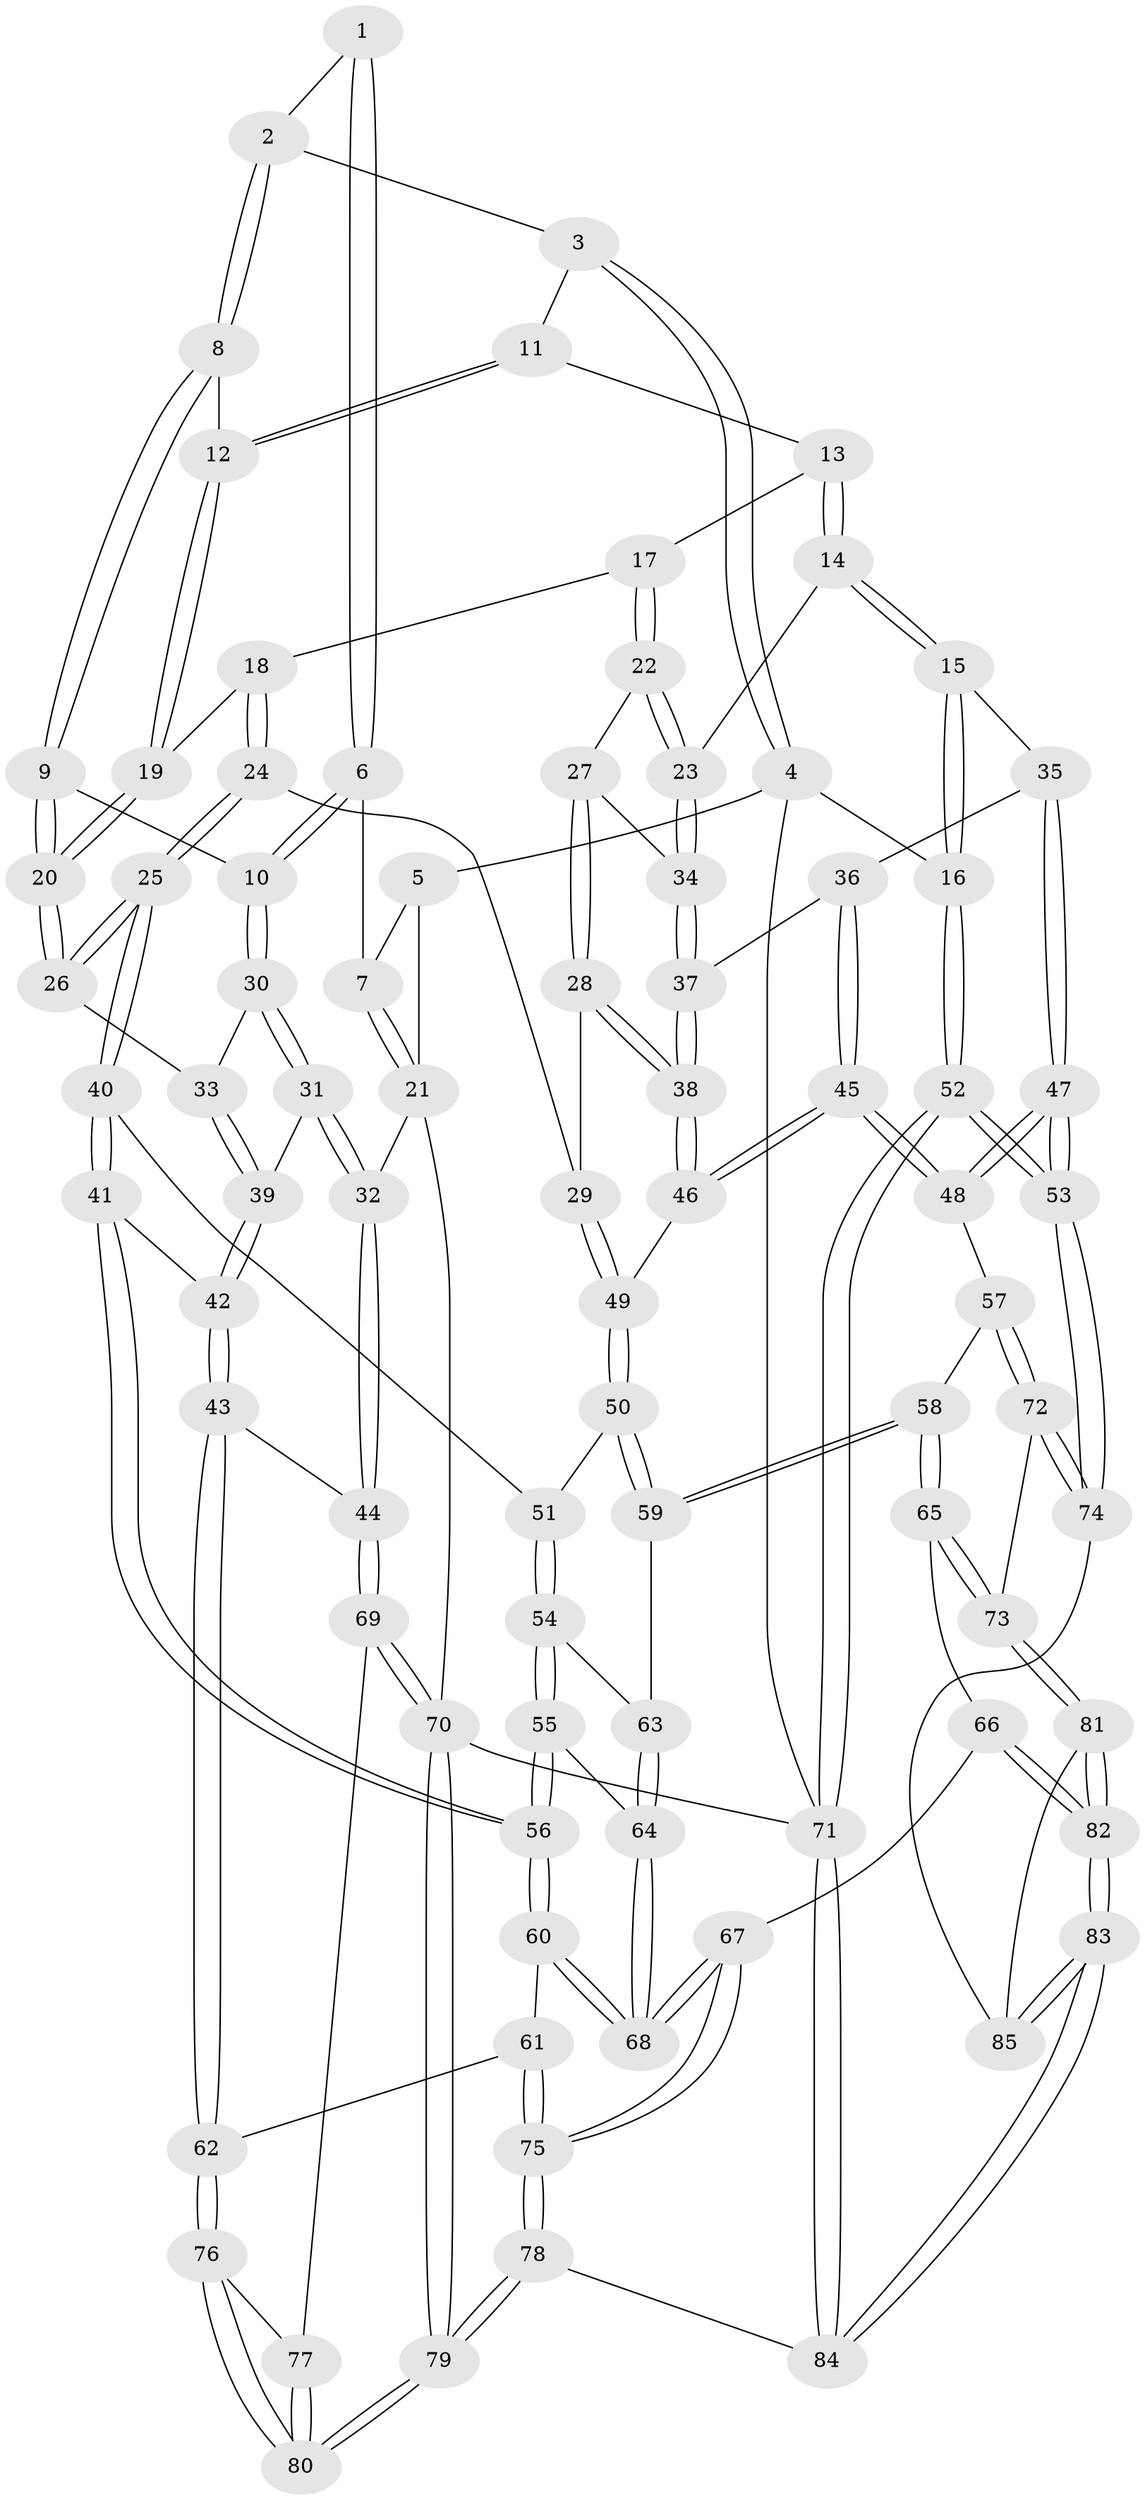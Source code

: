 // coarse degree distribution, {3: 0.1016949152542373, 4: 0.4406779661016949, 5: 0.4067796610169492, 2: 0.01694915254237288, 6: 0.03389830508474576}
// Generated by graph-tools (version 1.1) at 2025/24/03/03/25 07:24:40]
// undirected, 85 vertices, 209 edges
graph export_dot {
graph [start="1"]
  node [color=gray90,style=filled];
  1 [pos="+0.4286319995433108+0"];
  2 [pos="+0.4721572922133817+0"];
  3 [pos="+0.6757691351279934+0"];
  4 [pos="+1+0"];
  5 [pos="+0.25137126568705964+0"];
  6 [pos="+0.2904361923069516+0.24466129633987677"];
  7 [pos="+0.14400109582806567+0.14158931688429197"];
  8 [pos="+0.4497530070836734+0.1671154211971832"];
  9 [pos="+0.41764600227652854+0.24597942391879019"];
  10 [pos="+0.2969530914204879+0.2588938122024788"];
  11 [pos="+0.6821918251211652+0"];
  12 [pos="+0.531441935635897+0.21676483794182205"];
  13 [pos="+0.6825533248758466+0"];
  14 [pos="+1+0.28184882889612123"];
  15 [pos="+1+0.2673996167985026"];
  16 [pos="+1+0.2507949857651139"];
  17 [pos="+0.6987867219260333+0.2183546146759755"];
  18 [pos="+0.6625611301499301+0.2547422419929078"];
  19 [pos="+0.5367592238222441+0.28264843395038597"];
  20 [pos="+0.4957325561852492+0.318112117081346"];
  21 [pos="+0+0.33279841394278104"];
  22 [pos="+0.7465951279493384+0.2571761272153059"];
  23 [pos="+0.9762693376852009+0.3000741986220382"];
  24 [pos="+0.6321947439952927+0.44871680131788283"];
  25 [pos="+0.5739738969018269+0.4614480700323971"];
  26 [pos="+0.4932688390395011+0.3896520288449319"];
  27 [pos="+0.7564890236209262+0.39786859995260954"];
  28 [pos="+0.7011409189152528+0.46124717695578926"];
  29 [pos="+0.6862129847781885+0.4631095755641284"];
  30 [pos="+0.2969362798767286+0.25895540291607955"];
  31 [pos="+0.1681101543719756+0.41821996973822356"];
  32 [pos="+0+0.5203200291366714"];
  33 [pos="+0.3986044520378644+0.41814291568573303"];
  34 [pos="+0.9023980153558985+0.3837705272793282"];
  35 [pos="+0.963609721937958+0.5045398019993758"];
  36 [pos="+0.9041296880912347+0.5140715038403723"];
  37 [pos="+0.887097012896006+0.44523314481711357"];
  38 [pos="+0.768274265481635+0.5037711954339028"];
  39 [pos="+0.37034521027314127+0.449913917472965"];
  40 [pos="+0.5358577588326137+0.5626498620990849"];
  41 [pos="+0.410124848518939+0.6114151292049519"];
  42 [pos="+0.3759831080722685+0.6006047763224616"];
  43 [pos="+0.1519632186431507+0.6787053283266671"];
  44 [pos="+0+0.6086911573954088"];
  45 [pos="+0.8778021333536977+0.6441056709941506"];
  46 [pos="+0.8306330614205865+0.6161686175314144"];
  47 [pos="+1+0.7449313238946949"];
  48 [pos="+0.8785104117764982+0.6451765086980553"];
  49 [pos="+0.6899724586032224+0.6274131158757564"];
  50 [pos="+0.6608413133217255+0.6528205242114881"];
  51 [pos="+0.590141249209006+0.6325597849326328"];
  52 [pos="+1+0.7508210095705646"];
  53 [pos="+1+0.7514100722840494"];
  54 [pos="+0.5388287677488826+0.7358214032833799"];
  55 [pos="+0.5173576444947287+0.7548274151012613"];
  56 [pos="+0.4734779674822527+0.7688640612476701"];
  57 [pos="+0.77123266842985+0.7722824418434108"];
  58 [pos="+0.7452727554991839+0.7687084861441613"];
  59 [pos="+0.6828615508280047+0.7369552082030191"];
  60 [pos="+0.44889801424400644+0.8174864292327382"];
  61 [pos="+0.44169943838322023+0.8243833312899601"];
  62 [pos="+0.2614952063575571+0.825612063573723"];
  63 [pos="+0.6696053610833922+0.745425874124084"];
  64 [pos="+0.6172579154124285+0.81627681914958"];
  65 [pos="+0.6408183103292684+0.9030784422947774"];
  66 [pos="+0.6356069386910739+0.9048943990809875"];
  67 [pos="+0.630573632668315+0.9047616792869618"];
  68 [pos="+0.6216121249296179+0.8892261644704472"];
  69 [pos="+0+0.796328388457055"];
  70 [pos="+0+1"];
  71 [pos="+1+1"];
  72 [pos="+0.7815192719131566+0.7956709712568003"];
  73 [pos="+0.8186561301149832+0.902432987386823"];
  74 [pos="+1+0.7890940746099955"];
  75 [pos="+0.4868779158907626+1"];
  76 [pos="+0.25534199741093466+0.9208606619707588"];
  77 [pos="+0.10442443104721894+0.9242639829034818"];
  78 [pos="+0.45489592352753616+1"];
  79 [pos="+0.29081825068828054+1"];
  80 [pos="+0.2750252994000925+1"];
  81 [pos="+0.8290764174622813+0.9128985089310557"];
  82 [pos="+0.8223338567072718+1"];
  83 [pos="+0.829478513215558+1"];
  84 [pos="+0.8296400983056901+1"];
  85 [pos="+1+0.8029017548499763"];
  1 -- 2;
  1 -- 6;
  1 -- 6;
  2 -- 3;
  2 -- 8;
  2 -- 8;
  3 -- 4;
  3 -- 4;
  3 -- 11;
  4 -- 5;
  4 -- 16;
  4 -- 71;
  5 -- 7;
  5 -- 21;
  6 -- 7;
  6 -- 10;
  6 -- 10;
  7 -- 21;
  7 -- 21;
  8 -- 9;
  8 -- 9;
  8 -- 12;
  9 -- 10;
  9 -- 20;
  9 -- 20;
  10 -- 30;
  10 -- 30;
  11 -- 12;
  11 -- 12;
  11 -- 13;
  12 -- 19;
  12 -- 19;
  13 -- 14;
  13 -- 14;
  13 -- 17;
  14 -- 15;
  14 -- 15;
  14 -- 23;
  15 -- 16;
  15 -- 16;
  15 -- 35;
  16 -- 52;
  16 -- 52;
  17 -- 18;
  17 -- 22;
  17 -- 22;
  18 -- 19;
  18 -- 24;
  18 -- 24;
  19 -- 20;
  19 -- 20;
  20 -- 26;
  20 -- 26;
  21 -- 32;
  21 -- 70;
  22 -- 23;
  22 -- 23;
  22 -- 27;
  23 -- 34;
  23 -- 34;
  24 -- 25;
  24 -- 25;
  24 -- 29;
  25 -- 26;
  25 -- 26;
  25 -- 40;
  25 -- 40;
  26 -- 33;
  27 -- 28;
  27 -- 28;
  27 -- 34;
  28 -- 29;
  28 -- 38;
  28 -- 38;
  29 -- 49;
  29 -- 49;
  30 -- 31;
  30 -- 31;
  30 -- 33;
  31 -- 32;
  31 -- 32;
  31 -- 39;
  32 -- 44;
  32 -- 44;
  33 -- 39;
  33 -- 39;
  34 -- 37;
  34 -- 37;
  35 -- 36;
  35 -- 47;
  35 -- 47;
  36 -- 37;
  36 -- 45;
  36 -- 45;
  37 -- 38;
  37 -- 38;
  38 -- 46;
  38 -- 46;
  39 -- 42;
  39 -- 42;
  40 -- 41;
  40 -- 41;
  40 -- 51;
  41 -- 42;
  41 -- 56;
  41 -- 56;
  42 -- 43;
  42 -- 43;
  43 -- 44;
  43 -- 62;
  43 -- 62;
  44 -- 69;
  44 -- 69;
  45 -- 46;
  45 -- 46;
  45 -- 48;
  45 -- 48;
  46 -- 49;
  47 -- 48;
  47 -- 48;
  47 -- 53;
  47 -- 53;
  48 -- 57;
  49 -- 50;
  49 -- 50;
  50 -- 51;
  50 -- 59;
  50 -- 59;
  51 -- 54;
  51 -- 54;
  52 -- 53;
  52 -- 53;
  52 -- 71;
  52 -- 71;
  53 -- 74;
  53 -- 74;
  54 -- 55;
  54 -- 55;
  54 -- 63;
  55 -- 56;
  55 -- 56;
  55 -- 64;
  56 -- 60;
  56 -- 60;
  57 -- 58;
  57 -- 72;
  57 -- 72;
  58 -- 59;
  58 -- 59;
  58 -- 65;
  58 -- 65;
  59 -- 63;
  60 -- 61;
  60 -- 68;
  60 -- 68;
  61 -- 62;
  61 -- 75;
  61 -- 75;
  62 -- 76;
  62 -- 76;
  63 -- 64;
  63 -- 64;
  64 -- 68;
  64 -- 68;
  65 -- 66;
  65 -- 73;
  65 -- 73;
  66 -- 67;
  66 -- 82;
  66 -- 82;
  67 -- 68;
  67 -- 68;
  67 -- 75;
  67 -- 75;
  69 -- 70;
  69 -- 70;
  69 -- 77;
  70 -- 79;
  70 -- 79;
  70 -- 71;
  71 -- 84;
  71 -- 84;
  72 -- 73;
  72 -- 74;
  72 -- 74;
  73 -- 81;
  73 -- 81;
  74 -- 85;
  75 -- 78;
  75 -- 78;
  76 -- 77;
  76 -- 80;
  76 -- 80;
  77 -- 80;
  77 -- 80;
  78 -- 79;
  78 -- 79;
  78 -- 84;
  79 -- 80;
  79 -- 80;
  81 -- 82;
  81 -- 82;
  81 -- 85;
  82 -- 83;
  82 -- 83;
  83 -- 84;
  83 -- 84;
  83 -- 85;
  83 -- 85;
}

